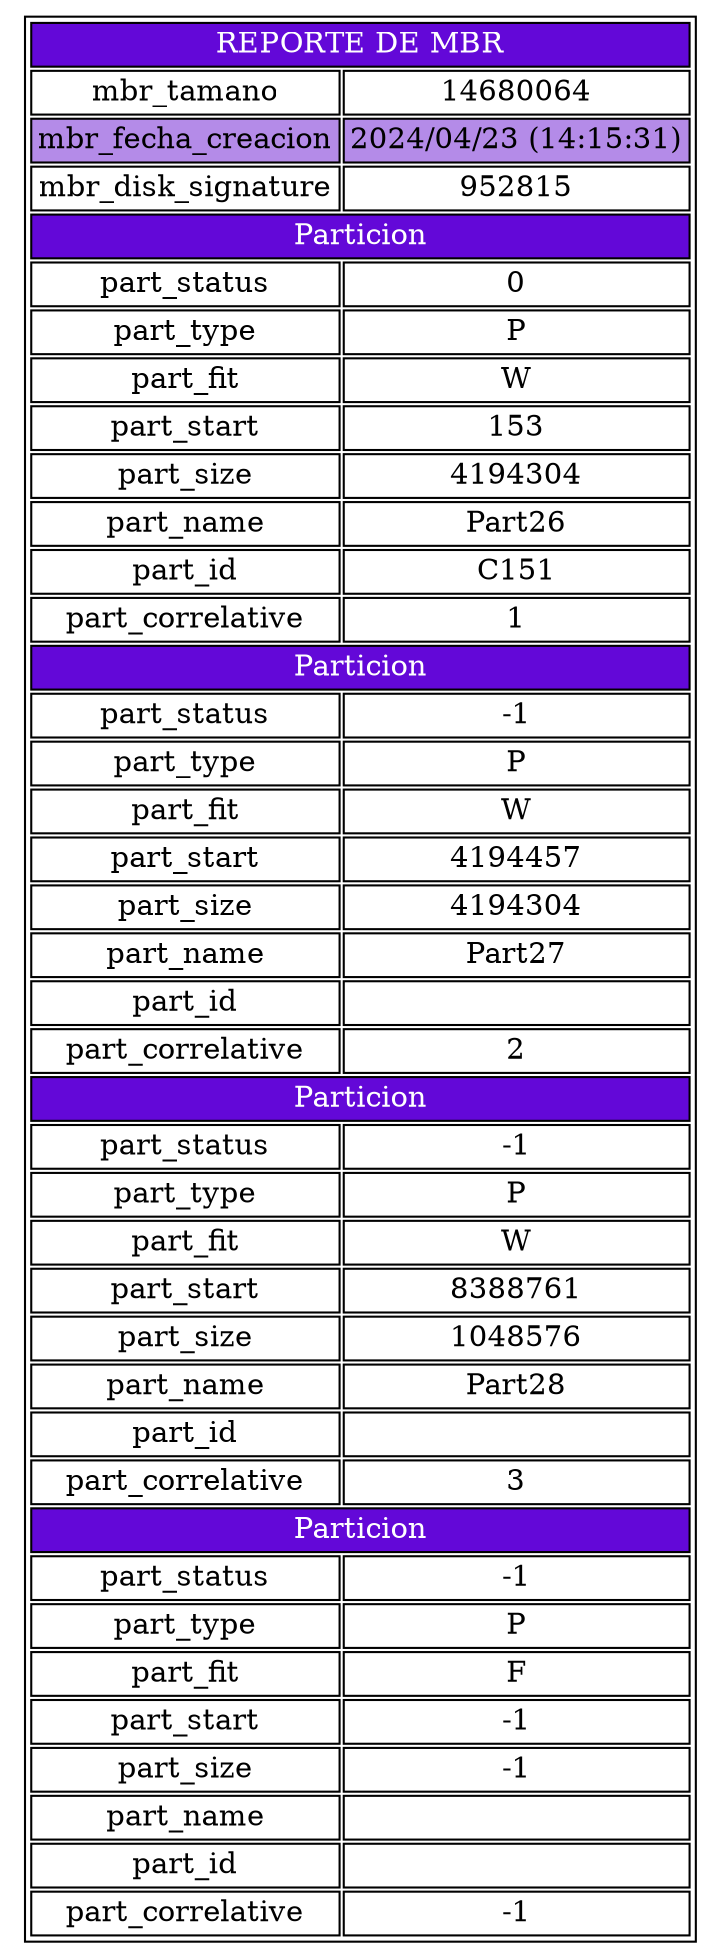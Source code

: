 digraph G{
	node[shape=none];
	start[label=<<table>
		<tr><td colspan="2" bgcolor="#6308d8"><font color="white">REPORTE DE MBR</font></td></tr>
		<tr>
			<td>mbr_tamano</td>
			<td>14680064</td>
		</tr>
		<tr>
			<td bgcolor="#b48be8">mbr_fecha_creacion</td>
			<td bgcolor="#b48be8">2024/04/23 (14:15:31)</td>
		</tr>
		<tr>
			<td>mbr_disk_signature</td>
			<td>952815</td>
		</tr>
		<tr><td colspan="2" bgcolor="#6308d8"><font color="white">Particion</font></td></tr>
		<tr>
			<td>part_status</td>
			<td>0</td>
		</tr>
		<tr>
			<td brcolor="#b48be8">part_type</td>
			<td brcolor="#b48be8">P</td>
		</tr>
		<tr>
			<td>part_fit</td>
			<td>W</td>
		</tr>
		<tr>
			<td brcolor="#b48be8">part_start</td>
			<td brcolor="#b48be8">153</td>
		</tr>
		<tr>
			<td>part_size</td>
			<td>4194304</td>
		</tr>
		<tr>
			<td brcolor="#b48be8">part_name</td>
			<td brcolor="#b48be8">Part26</td>
		</tr>
		<tr>
			<td>part_id</td>
			<td>C151</td>
		</tr>
		<tr>
			<td brcolor="#b48be8">part_correlative</td>
			<td brcolor="#b48be8">1</td>
		</tr>
		<tr><td colspan="2" bgcolor="#6308d8"><font color="white">Particion</font></td></tr>
		<tr>
			<td>part_status</td>
			<td>-1</td>
		</tr>
		<tr>
			<td brcolor="#b48be8">part_type</td>
			<td brcolor="#b48be8">P</td>
		</tr>
		<tr>
			<td>part_fit</td>
			<td>W</td>
		</tr>
		<tr>
			<td brcolor="#b48be8">part_start</td>
			<td brcolor="#b48be8">4194457</td>
		</tr>
		<tr>
			<td>part_size</td>
			<td>4194304</td>
		</tr>
		<tr>
			<td brcolor="#b48be8">part_name</td>
			<td brcolor="#b48be8">Part27</td>
		</tr>
		<tr>
			<td>part_id</td>
			<td></td>
		</tr>
		<tr>
			<td brcolor="#b48be8">part_correlative</td>
			<td brcolor="#b48be8">2</td>
		</tr>
		<tr><td colspan="2" bgcolor="#6308d8"><font color="white">Particion</font></td></tr>
		<tr>
			<td>part_status</td>
			<td>-1</td>
		</tr>
		<tr>
			<td brcolor="#b48be8">part_type</td>
			<td brcolor="#b48be8">P</td>
		</tr>
		<tr>
			<td>part_fit</td>
			<td>W</td>
		</tr>
		<tr>
			<td brcolor="#b48be8">part_start</td>
			<td brcolor="#b48be8">8388761</td>
		</tr>
		<tr>
			<td>part_size</td>
			<td>1048576</td>
		</tr>
		<tr>
			<td brcolor="#b48be8">part_name</td>
			<td brcolor="#b48be8">Part28</td>
		</tr>
		<tr>
			<td>part_id</td>
			<td></td>
		</tr>
		<tr>
			<td brcolor="#b48be8">part_correlative</td>
			<td brcolor="#b48be8">3</td>
		</tr>
		<tr><td colspan="2" bgcolor="#6308d8"><font color="white">Particion</font></td></tr>
		<tr>
			<td>part_status</td>
			<td>-1</td>
		</tr>
		<tr>
			<td brcolor="#b48be8">part_type</td>
			<td brcolor="#b48be8">P</td>
		</tr>
		<tr>
			<td>part_fit</td>
			<td>F</td>
		</tr>
		<tr>
			<td brcolor="#b48be8">part_start</td>
			<td brcolor="#b48be8">-1</td>
		</tr>
		<tr>
			<td>part_size</td>
			<td>-1</td>
		</tr>
		<tr>
			<td brcolor="#b48be8">part_name</td>
			<td brcolor="#b48be8"></td>
		</tr>
		<tr>
			<td>part_id</td>
			<td></td>
		</tr>
		<tr>
			<td brcolor="#b48be8">part_correlative</td>
			<td brcolor="#b48be8">-1</td>
		</tr>
	</table>>];
}
